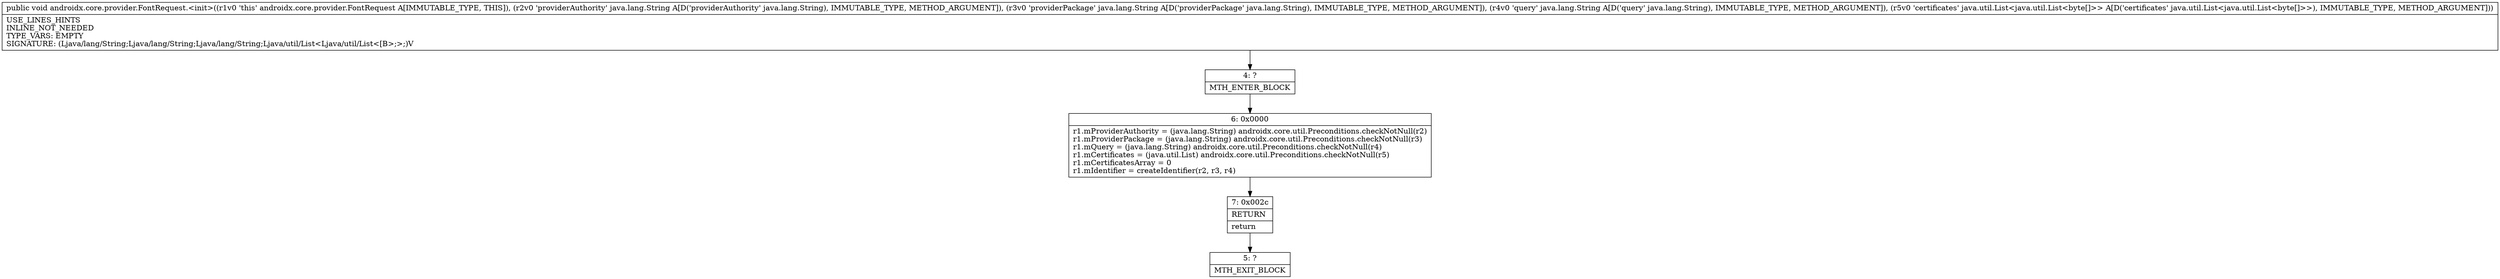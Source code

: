 digraph "CFG forandroidx.core.provider.FontRequest.\<init\>(Ljava\/lang\/String;Ljava\/lang\/String;Ljava\/lang\/String;Ljava\/util\/List;)V" {
Node_4 [shape=record,label="{4\:\ ?|MTH_ENTER_BLOCK\l}"];
Node_6 [shape=record,label="{6\:\ 0x0000|r1.mProviderAuthority = (java.lang.String) androidx.core.util.Preconditions.checkNotNull(r2)\lr1.mProviderPackage = (java.lang.String) androidx.core.util.Preconditions.checkNotNull(r3)\lr1.mQuery = (java.lang.String) androidx.core.util.Preconditions.checkNotNull(r4)\lr1.mCertificates = (java.util.List) androidx.core.util.Preconditions.checkNotNull(r5)\lr1.mCertificatesArray = 0\lr1.mIdentifier = createIdentifier(r2, r3, r4)\l}"];
Node_7 [shape=record,label="{7\:\ 0x002c|RETURN\l|return\l}"];
Node_5 [shape=record,label="{5\:\ ?|MTH_EXIT_BLOCK\l}"];
MethodNode[shape=record,label="{public void androidx.core.provider.FontRequest.\<init\>((r1v0 'this' androidx.core.provider.FontRequest A[IMMUTABLE_TYPE, THIS]), (r2v0 'providerAuthority' java.lang.String A[D('providerAuthority' java.lang.String), IMMUTABLE_TYPE, METHOD_ARGUMENT]), (r3v0 'providerPackage' java.lang.String A[D('providerPackage' java.lang.String), IMMUTABLE_TYPE, METHOD_ARGUMENT]), (r4v0 'query' java.lang.String A[D('query' java.lang.String), IMMUTABLE_TYPE, METHOD_ARGUMENT]), (r5v0 'certificates' java.util.List\<java.util.List\<byte[]\>\> A[D('certificates' java.util.List\<java.util.List\<byte[]\>\>), IMMUTABLE_TYPE, METHOD_ARGUMENT]))  | USE_LINES_HINTS\lINLINE_NOT_NEEDED\lTYPE_VARS: EMPTY\lSIGNATURE: (Ljava\/lang\/String;Ljava\/lang\/String;Ljava\/lang\/String;Ljava\/util\/List\<Ljava\/util\/List\<[B\>;\>;)V\l}"];
MethodNode -> Node_4;Node_4 -> Node_6;
Node_6 -> Node_7;
Node_7 -> Node_5;
}

